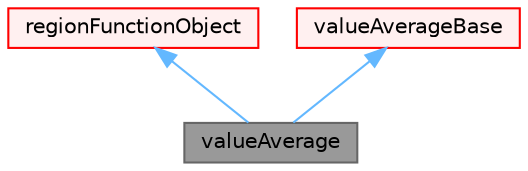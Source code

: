 digraph "valueAverage"
{
 // LATEX_PDF_SIZE
  bgcolor="transparent";
  edge [fontname=Helvetica,fontsize=10,labelfontname=Helvetica,labelfontsize=10];
  node [fontname=Helvetica,fontsize=10,shape=box,height=0.2,width=0.4];
  Node1 [id="Node000001",label="valueAverage",height=0.2,width=0.4,color="gray40", fillcolor="grey60", style="filled", fontcolor="black",tooltip="Computes the ensemble- or time-based singular-value average values, with optional windowing,..."];
  Node2 -> Node1 [id="edge1_Node000001_Node000002",dir="back",color="steelblue1",style="solid",tooltip=" "];
  Node2 [id="Node000002",label="regionFunctionObject",height=0.2,width=0.4,color="red", fillcolor="#FFF0F0", style="filled",URL="$classFoam_1_1functionObjects_1_1regionFunctionObject.html",tooltip="Specialization of Foam::functionObject for a region and providing a reference to the region Foam::obj..."];
  Node36 -> Node1 [id="edge2_Node000001_Node000036",dir="back",color="steelblue1",style="solid",tooltip=" "];
  Node36 [id="Node000036",label="valueAverageBase",height=0.2,width=0.4,color="red", fillcolor="#FFF0F0", style="filled",URL="$classFoam_1_1functionObjects_1_1valueAverageBase.html",tooltip="Base class that computes the ensemble- or time-based singular-value average values,..."];
}
